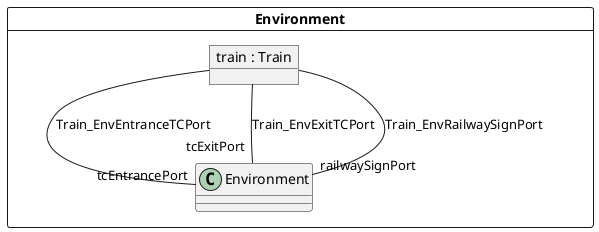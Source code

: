 

@startuml
	package Environment <<card>> {
		object "train : Train" as LevelCrossingEnvironment_Environment_train
		LevelCrossingEnvironment_Environment_train -- "tcEntrancePort" Environment : Train_EnvEntranceTCPort
		LevelCrossingEnvironment_Environment_train -- "tcExitPort" Environment : Train_EnvExitTCPort
		LevelCrossingEnvironment_Environment_train -- "railwaySignPort" Environment : Train_EnvRailwaySignPort
	}
@enduml
